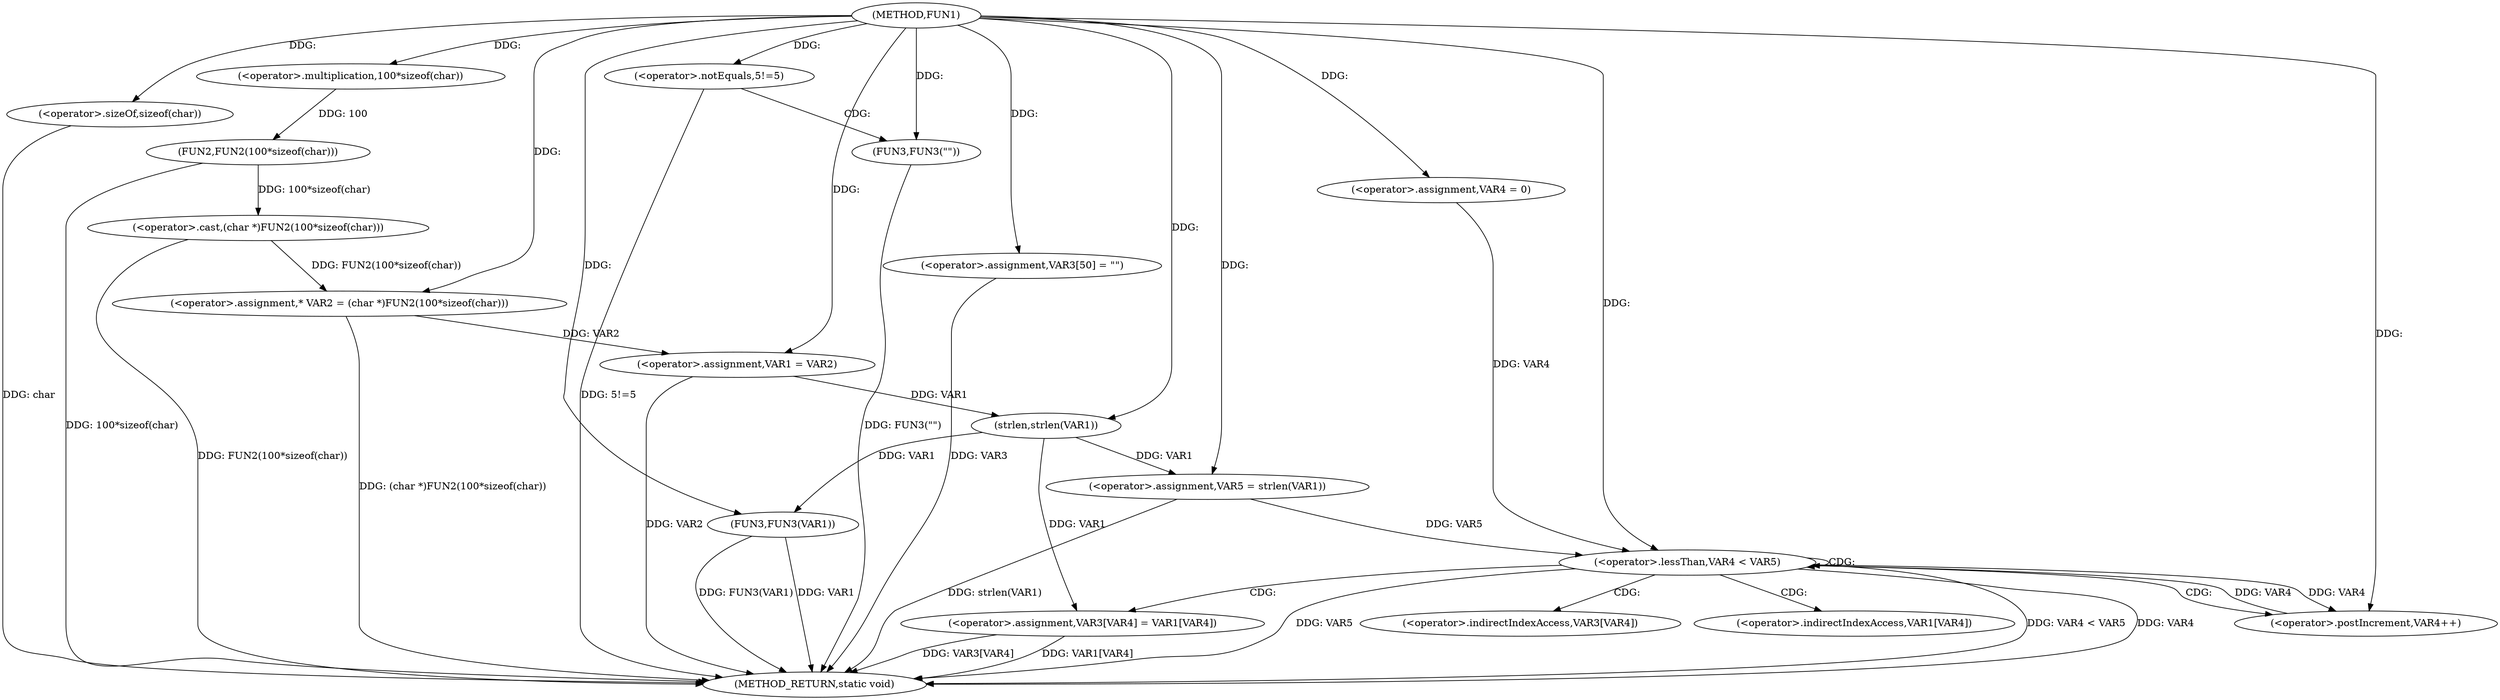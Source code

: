 digraph FUN1 {  
"1000100" [label = "(METHOD,FUN1)" ]
"1000155" [label = "(METHOD_RETURN,static void)" ]
"1000104" [label = "(<operator>.assignment,* VAR2 = (char *)FUN2(100*sizeof(char)))" ]
"1000106" [label = "(<operator>.cast,(char *)FUN2(100*sizeof(char)))" ]
"1000108" [label = "(FUN2,FUN2(100*sizeof(char)))" ]
"1000109" [label = "(<operator>.multiplication,100*sizeof(char))" ]
"1000111" [label = "(<operator>.sizeOf,sizeof(char))" ]
"1000113" [label = "(<operator>.assignment,VAR1 = VAR2)" ]
"1000117" [label = "(<operator>.notEquals,5!=5)" ]
"1000121" [label = "(FUN3,FUN3(\"\"))" ]
"1000127" [label = "(<operator>.assignment,VAR3[50] = \"\")" ]
"1000132" [label = "(<operator>.assignment,VAR5 = strlen(VAR1))" ]
"1000134" [label = "(strlen,strlen(VAR1))" ]
"1000137" [label = "(<operator>.assignment,VAR4 = 0)" ]
"1000140" [label = "(<operator>.lessThan,VAR4 < VAR5)" ]
"1000143" [label = "(<operator>.postIncrement,VAR4++)" ]
"1000146" [label = "(<operator>.assignment,VAR3[VAR4] = VAR1[VAR4])" ]
"1000153" [label = "(FUN3,FUN3(VAR1))" ]
"1000147" [label = "(<operator>.indirectIndexAccess,VAR3[VAR4])" ]
"1000150" [label = "(<operator>.indirectIndexAccess,VAR1[VAR4])" ]
  "1000117" -> "1000155"  [ label = "DDG: 5!=5"] 
  "1000140" -> "1000155"  [ label = "DDG: VAR5"] 
  "1000106" -> "1000155"  [ label = "DDG: FUN2(100*sizeof(char))"] 
  "1000140" -> "1000155"  [ label = "DDG: VAR4 < VAR5"] 
  "1000132" -> "1000155"  [ label = "DDG: strlen(VAR1)"] 
  "1000111" -> "1000155"  [ label = "DDG: char"] 
  "1000153" -> "1000155"  [ label = "DDG: VAR1"] 
  "1000146" -> "1000155"  [ label = "DDG: VAR1[VAR4]"] 
  "1000127" -> "1000155"  [ label = "DDG: VAR3"] 
  "1000140" -> "1000155"  [ label = "DDG: VAR4"] 
  "1000113" -> "1000155"  [ label = "DDG: VAR2"] 
  "1000121" -> "1000155"  [ label = "DDG: FUN3(\"\")"] 
  "1000153" -> "1000155"  [ label = "DDG: FUN3(VAR1)"] 
  "1000146" -> "1000155"  [ label = "DDG: VAR3[VAR4]"] 
  "1000104" -> "1000155"  [ label = "DDG: (char *)FUN2(100*sizeof(char))"] 
  "1000108" -> "1000155"  [ label = "DDG: 100*sizeof(char)"] 
  "1000106" -> "1000104"  [ label = "DDG: FUN2(100*sizeof(char))"] 
  "1000100" -> "1000104"  [ label = "DDG: "] 
  "1000108" -> "1000106"  [ label = "DDG: 100*sizeof(char)"] 
  "1000109" -> "1000108"  [ label = "DDG: 100"] 
  "1000100" -> "1000109"  [ label = "DDG: "] 
  "1000100" -> "1000111"  [ label = "DDG: "] 
  "1000104" -> "1000113"  [ label = "DDG: VAR2"] 
  "1000100" -> "1000113"  [ label = "DDG: "] 
  "1000100" -> "1000117"  [ label = "DDG: "] 
  "1000100" -> "1000121"  [ label = "DDG: "] 
  "1000100" -> "1000127"  [ label = "DDG: "] 
  "1000134" -> "1000132"  [ label = "DDG: VAR1"] 
  "1000100" -> "1000132"  [ label = "DDG: "] 
  "1000113" -> "1000134"  [ label = "DDG: VAR1"] 
  "1000100" -> "1000134"  [ label = "DDG: "] 
  "1000100" -> "1000137"  [ label = "DDG: "] 
  "1000143" -> "1000140"  [ label = "DDG: VAR4"] 
  "1000137" -> "1000140"  [ label = "DDG: VAR4"] 
  "1000100" -> "1000140"  [ label = "DDG: "] 
  "1000132" -> "1000140"  [ label = "DDG: VAR5"] 
  "1000140" -> "1000143"  [ label = "DDG: VAR4"] 
  "1000100" -> "1000143"  [ label = "DDG: "] 
  "1000134" -> "1000146"  [ label = "DDG: VAR1"] 
  "1000134" -> "1000153"  [ label = "DDG: VAR1"] 
  "1000100" -> "1000153"  [ label = "DDG: "] 
  "1000117" -> "1000121"  [ label = "CDG: "] 
  "1000140" -> "1000147"  [ label = "CDG: "] 
  "1000140" -> "1000150"  [ label = "CDG: "] 
  "1000140" -> "1000146"  [ label = "CDG: "] 
  "1000140" -> "1000143"  [ label = "CDG: "] 
  "1000140" -> "1000140"  [ label = "CDG: "] 
}
